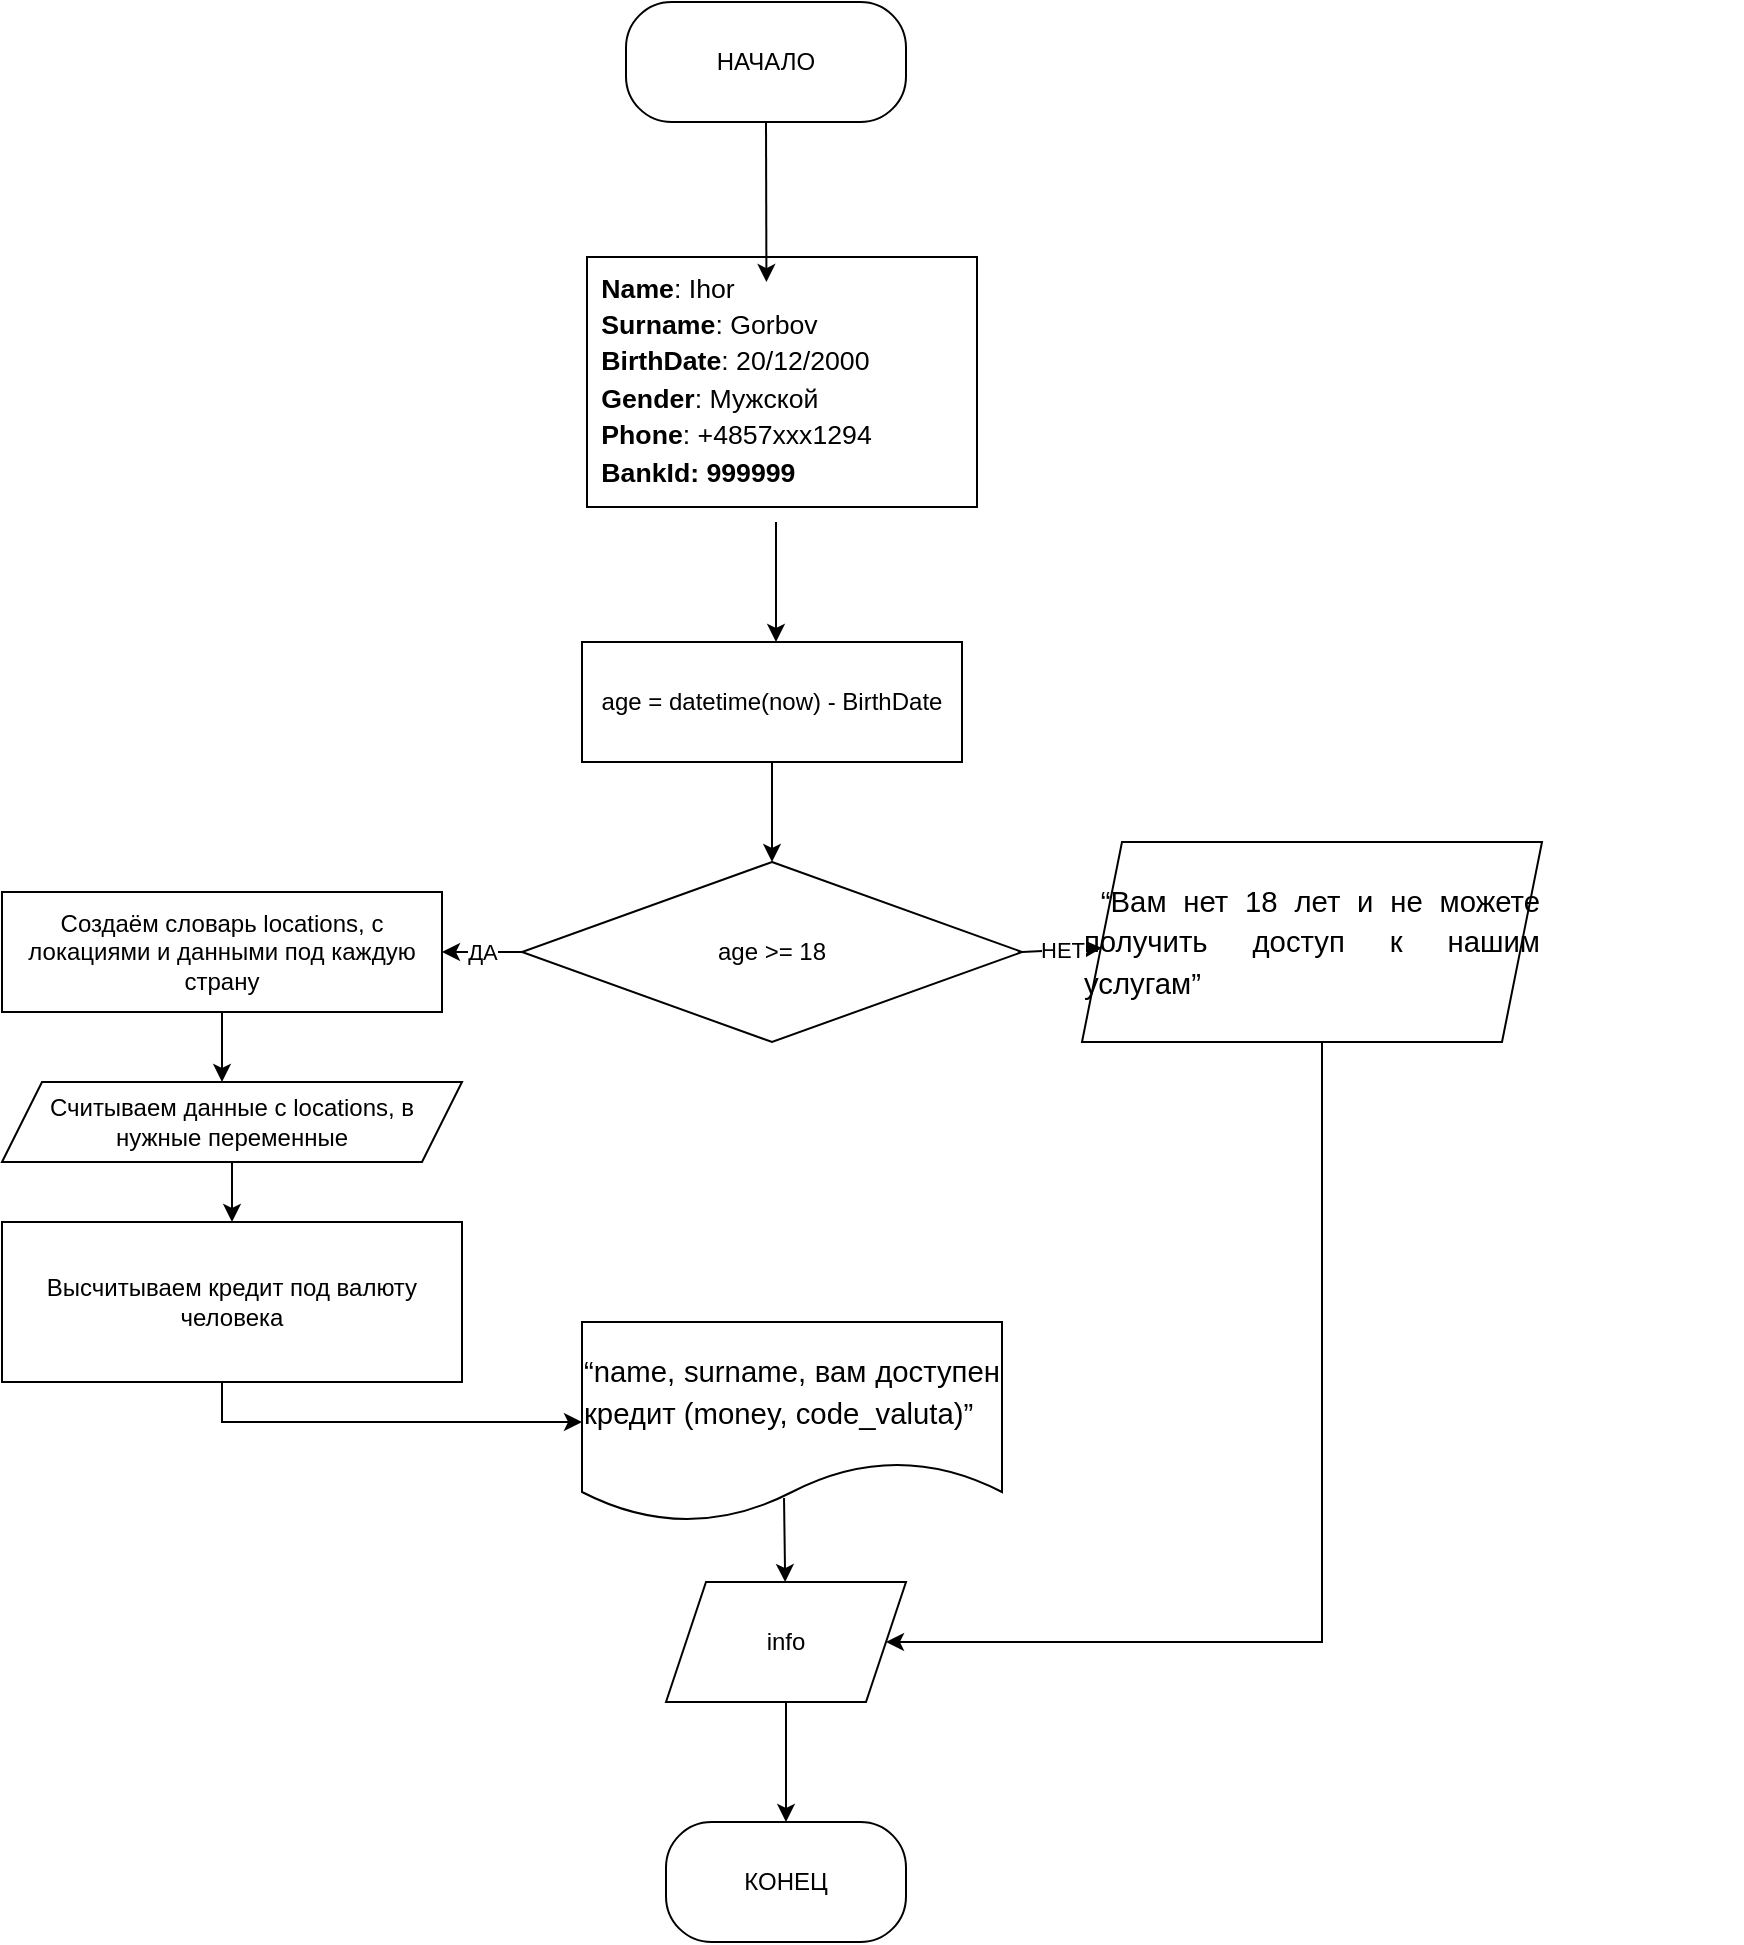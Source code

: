 <mxfile version="16.5.6" type="device"><diagram id="733eTxqGfmWwrkqT8CC8" name="Page-1"><mxGraphModel dx="1350" dy="793" grid="1" gridSize="10" guides="1" tooltips="1" connect="1" arrows="1" fold="1" page="1" pageScale="1" pageWidth="850" pageHeight="1100" math="0" shadow="0"><root><mxCell id="0"/><mxCell id="1" parent="0"/><mxCell id="EV1iL8-t-QPB-sPEIkDV-1" value="НАЧАЛО" style="rounded=1;whiteSpace=wrap;html=1;arcSize=38;" parent="1" vertex="1"><mxGeometry x="692" y="50" width="140" height="60" as="geometry"/></mxCell><mxCell id="EV1iL8-t-QPB-sPEIkDV-2" value="" style="endArrow=classic;html=1;rounded=0;exitX=0.5;exitY=1;exitDx=0;exitDy=0;entryX=0.159;entryY=0.143;entryDx=0;entryDy=0;entryPerimeter=0;" parent="1" source="EV1iL8-t-QPB-sPEIkDV-1" edge="1" target="EV1iL8-t-QPB-sPEIkDV-4"><mxGeometry width="50" height="50" relative="1" as="geometry"><mxPoint x="762" y="120" as="sourcePoint"/><mxPoint x="762" y="160" as="targetPoint"/><Array as="points"/></mxGeometry></mxCell><mxCell id="EV1iL8-t-QPB-sPEIkDV-4" value="&lt;div dir=&quot;ltr&quot; style=&quot;margin-left: 0pt&quot; id=&quot;docs-internal-guid-799b0d2e-7fff-9846-0605-0359000589e6&quot; align=&quot;left&quot;&gt;&lt;table style=&quot;border: none ; border-collapse: collapse&quot;&gt;&lt;colgroup&gt;&lt;col width=&quot;200&quot;&gt;&lt;col width=&quot;203&quot;&gt;&lt;col width=&quot;199&quot;&gt;&lt;/colgroup&gt;&lt;tbody&gt;&lt;tr style=&quot;height: 78.317pt&quot;&gt;&lt;td style=&quot;border-left: solid #000000 0.75pt ; border-right: solid #000000 0.75pt ; border-bottom: solid #000000 0.75pt ; border-top: solid #000000 0.75pt ; vertical-align: top ; padding: 5pt 5pt 5pt 5pt ; overflow: hidden ; overflow-wrap: break-word&quot;&gt;&lt;p dir=&quot;ltr&quot; style=&quot;line-height: 1.38 ; text-align: justify ; margin-top: 0pt ; margin-bottom: 0pt&quot;&gt;&lt;span style=&quot;font-size: 10pt ; font-family: &amp;#34;arial&amp;#34; ; color: rgb(0 , 0 , 0) ; background-color: transparent ; font-weight: 700 ; font-style: normal ; font-variant: normal ; text-decoration: none ; vertical-align: baseline&quot;&gt;Name&lt;/span&gt;&lt;span style=&quot;font-size: 10pt ; font-family: &amp;#34;arial&amp;#34; ; color: rgb(0 , 0 , 0) ; background-color: transparent ; font-weight: 400 ; font-style: normal ; font-variant: normal ; text-decoration: none ; vertical-align: baseline&quot;&gt;: Ihor&lt;br&gt;&lt;/span&gt;&lt;/p&gt;&lt;p dir=&quot;ltr&quot; style=&quot;line-height: 1.38 ; text-align: justify ; margin-top: 0pt ; margin-bottom: 0pt&quot;&gt;&lt;span style=&quot;font-size: 10pt ; font-family: &amp;#34;arial&amp;#34; ; color: rgb(0 , 0 , 0) ; background-color: transparent ; font-weight: 700 ; font-style: normal ; font-variant: normal ; text-decoration: none ; vertical-align: baseline&quot;&gt;Surname&lt;/span&gt;&lt;span style=&quot;font-size: 10pt ; font-family: &amp;#34;arial&amp;#34; ; color: rgb(0 , 0 , 0) ; background-color: transparent ; font-weight: 400 ; font-style: normal ; font-variant: normal ; text-decoration: none ; vertical-align: baseline&quot;&gt;: Gorbov&lt;br&gt;&lt;/span&gt;&lt;/p&gt;&lt;p dir=&quot;ltr&quot; style=&quot;line-height: 1.38 ; text-align: justify ; margin-top: 0pt ; margin-bottom: 0pt&quot;&gt;&lt;span style=&quot;font-size: 10pt ; font-family: &amp;#34;arial&amp;#34; ; color: rgb(0 , 0 , 0) ; background-color: transparent ; font-weight: 700 ; font-style: normal ; font-variant: normal ; text-decoration: none ; vertical-align: baseline&quot;&gt;BirthDate&lt;/span&gt;&lt;span style=&quot;font-size: 10pt ; font-family: &amp;#34;arial&amp;#34; ; color: rgb(0 , 0 , 0) ; background-color: transparent ; font-weight: 400 ; font-style: normal ; font-variant: normal ; text-decoration: none ; vertical-align: baseline&quot;&gt;: 20/12/2000&lt;br&gt;&lt;/span&gt;&lt;/p&gt;&lt;p dir=&quot;ltr&quot; style=&quot;line-height: 1.38 ; text-align: justify ; margin-top: 0pt ; margin-bottom: 0pt&quot;&gt;&lt;span style=&quot;font-size: 10pt ; font-family: &amp;#34;arial&amp;#34; ; color: rgb(0 , 0 , 0) ; background-color: transparent ; font-weight: 700 ; font-style: normal ; font-variant: normal ; text-decoration: none ; vertical-align: baseline&quot;&gt;Gender&lt;/span&gt;&lt;span style=&quot;font-size: 10pt ; font-family: &amp;#34;arial&amp;#34; ; color: rgb(0 , 0 , 0) ; background-color: transparent ; font-weight: 400 ; font-style: normal ; font-variant: normal ; text-decoration: none ; vertical-align: baseline&quot;&gt;: Мужской&lt;br&gt;&lt;/span&gt;&lt;/p&gt;&lt;p dir=&quot;ltr&quot; style=&quot;line-height: 1.38 ; text-align: justify ; margin-top: 0pt ; margin-bottom: 0pt&quot;&gt;&lt;span style=&quot;font-size: 10pt ; font-family: &amp;#34;arial&amp;#34; ; color: rgb(0 , 0 , 0) ; background-color: transparent ; font-weight: 700 ; font-style: normal ; font-variant: normal ; text-decoration: none ; vertical-align: baseline&quot;&gt;Phone&lt;/span&gt;&lt;span style=&quot;font-size: 10pt ; font-family: &amp;#34;arial&amp;#34; ; color: rgb(0 , 0 , 0) ; background-color: transparent ; font-weight: 400 ; font-style: normal ; font-variant: normal ; text-decoration: none ; vertical-align: baseline&quot;&gt;: &lt;/span&gt;&lt;span style=&quot;font-size: 10pt ; font-family: &amp;#34;arial&amp;#34; ; color: rgb(0 , 0 , 0) ; background-color: transparent ; font-weight: 400 ; font-style: normal ; font-variant: normal ; text-decoration: none ; vertical-align: baseline&quot;&gt;+4857xxx1294&lt;/span&gt;&lt;/p&gt;&lt;p dir=&quot;ltr&quot; style=&quot;line-height: 1.38 ; text-align: justify ; margin-top: 0pt ; margin-bottom: 0pt&quot;&gt;&lt;span style=&quot;font-size: 10pt ; font-family: &amp;#34;arial&amp;#34; ; color: rgb(0 , 0 , 0) ; background-color: transparent ; font-weight: 700 ; font-style: normal ; font-variant: normal ; text-decoration: none ; vertical-align: baseline&quot;&gt;BankId: 999999&lt;/span&gt;&lt;/p&gt;&lt;/td&gt;&lt;/tr&gt;&lt;/tbody&gt;&lt;/table&gt;&lt;/div&gt;" style="text;whiteSpace=wrap;html=1;" parent="1" vertex="1"><mxGeometry x="670" y="170" width="580" height="140" as="geometry"/></mxCell><mxCell id="EV1iL8-t-QPB-sPEIkDV-5" value="" style="endArrow=classic;html=1;rounded=0;" parent="1" edge="1"><mxGeometry width="50" height="50" relative="1" as="geometry"><mxPoint x="767" y="310" as="sourcePoint"/><mxPoint x="767" y="370" as="targetPoint"/><Array as="points"/></mxGeometry></mxCell><mxCell id="EV1iL8-t-QPB-sPEIkDV-7" value="age &amp;gt;= 18" style="rhombus;whiteSpace=wrap;html=1;" parent="1" vertex="1"><mxGeometry x="640" y="480" width="250" height="90" as="geometry"/></mxCell><mxCell id="EV1iL8-t-QPB-sPEIkDV-9" value="НЕТ" style="endArrow=classic;html=1;rounded=0;exitX=1;exitY=0.5;exitDx=0;exitDy=0;" parent="1" source="EV1iL8-t-QPB-sPEIkDV-7" edge="1"><mxGeometry width="50" height="50" relative="1" as="geometry"><mxPoint x="780" y="430" as="sourcePoint"/><mxPoint x="930" y="523" as="targetPoint"/></mxGeometry></mxCell><mxCell id="EV1iL8-t-QPB-sPEIkDV-10" value="age = datetime(now) - BirthDate" style="rounded=0;whiteSpace=wrap;html=1;" parent="1" vertex="1"><mxGeometry x="670" y="370" width="190" height="60" as="geometry"/></mxCell><mxCell id="EV1iL8-t-QPB-sPEIkDV-11" value="" style="endArrow=classic;html=1;rounded=0;exitX=0.5;exitY=1;exitDx=0;exitDy=0;entryX=0.5;entryY=0;entryDx=0;entryDy=0;" parent="1" source="EV1iL8-t-QPB-sPEIkDV-10" target="EV1iL8-t-QPB-sPEIkDV-7" edge="1"><mxGeometry width="50" height="50" relative="1" as="geometry"><mxPoint x="780" y="460" as="sourcePoint"/><mxPoint x="830" y="410" as="targetPoint"/></mxGeometry></mxCell><mxCell id="EV1iL8-t-QPB-sPEIkDV-20" value="&lt;p dir=&quot;ltr&quot; style=&quot;line-height: 1.38 ; text-align: justify ; margin-top: 0pt ; margin-bottom: 0pt&quot; id=&quot;docs-internal-guid-23132471-7fff-fc92-dcba-04f23711ecb3&quot;&gt;&lt;span style=&quot;font-size: 11pt ; font-family: &amp;#34;arial&amp;#34; ; color: rgb(0 , 0 , 0) ; background-color: transparent ; font-weight: 400 ; font-style: normal ; font-variant: normal ; text-decoration: none ; vertical-align: baseline&quot;&gt;“name, surname, вам доступен кредит (money, code_valuta)”&lt;/span&gt;&lt;/p&gt;" style="shape=document;whiteSpace=wrap;html=1;boundedLbl=1;" parent="1" vertex="1"><mxGeometry x="670" y="710" width="210" height="100" as="geometry"/></mxCell><mxCell id="EV1iL8-t-QPB-sPEIkDV-21" value="" style="endArrow=classic;html=1;rounded=0;exitX=0.481;exitY=0.88;exitDx=0;exitDy=0;exitPerimeter=0;" parent="1" source="EV1iL8-t-QPB-sPEIkDV-20" target="EV1iL8-t-QPB-sPEIkDV-22" edge="1"><mxGeometry width="50" height="50" relative="1" as="geometry"><mxPoint x="780" y="670" as="sourcePoint"/><mxPoint x="480" y="880" as="targetPoint"/></mxGeometry></mxCell><mxCell id="EV1iL8-t-QPB-sPEIkDV-23" style="edgeStyle=orthogonalEdgeStyle;rounded=0;orthogonalLoop=1;jettySize=auto;html=1;" parent="1" source="EV1iL8-t-QPB-sPEIkDV-22" target="EV1iL8-t-QPB-sPEIkDV-24" edge="1"><mxGeometry relative="1" as="geometry"><mxPoint x="484" y="950" as="targetPoint"/></mxGeometry></mxCell><mxCell id="EV1iL8-t-QPB-sPEIkDV-22" value="info" style="shape=parallelogram;perimeter=parallelogramPerimeter;whiteSpace=wrap;html=1;fixedSize=1;" parent="1" vertex="1"><mxGeometry x="712" y="840" width="120" height="60" as="geometry"/></mxCell><mxCell id="EV1iL8-t-QPB-sPEIkDV-24" value="КОНЕЦ" style="rounded=1;whiteSpace=wrap;html=1;arcSize=38;" parent="1" vertex="1"><mxGeometry x="712" y="960" width="120" height="60" as="geometry"/></mxCell><mxCell id="EV1iL8-t-QPB-sPEIkDV-25" value="" style="endArrow=classic;html=1;rounded=0;entryX=1;entryY=0.5;entryDx=0;entryDy=0;" parent="1" edge="1" target="EV1iL8-t-QPB-sPEIkDV-22"><mxGeometry width="50" height="50" relative="1" as="geometry"><mxPoint x="1040" y="570" as="sourcePoint"/><mxPoint x="770" y="930" as="targetPoint"/><Array as="points"><mxPoint x="1040" y="870"/></Array></mxGeometry></mxCell><mxCell id="EV1iL8-t-QPB-sPEIkDV-28" value="ДА" style="endArrow=classic;html=1;rounded=0;exitX=0;exitY=0.5;exitDx=0;exitDy=0;" parent="1" source="EV1iL8-t-QPB-sPEIkDV-7" edge="1"><mxGeometry width="50" height="50" relative="1" as="geometry"><mxPoint x="770" y="510" as="sourcePoint"/><mxPoint x="600" y="525" as="targetPoint"/></mxGeometry></mxCell><mxCell id="EV1iL8-t-QPB-sPEIkDV-29" value="Создаём словарь locations, с локациями и данными под каждую страну " style="rounded=0;whiteSpace=wrap;html=1;" parent="1" vertex="1"><mxGeometry x="380" y="495" width="220" height="60" as="geometry"/></mxCell><mxCell id="EV1iL8-t-QPB-sPEIkDV-30" value="" style="endArrow=classic;html=1;rounded=0;exitX=0.5;exitY=1;exitDx=0;exitDy=0;" parent="1" source="EV1iL8-t-QPB-sPEIkDV-29" edge="1"><mxGeometry width="50" height="50" relative="1" as="geometry"><mxPoint x="770" y="560" as="sourcePoint"/><mxPoint x="490" y="590" as="targetPoint"/></mxGeometry></mxCell><mxCell id="EV1iL8-t-QPB-sPEIkDV-31" value="" style="endArrow=classic;html=1;rounded=0;entryX=0;entryY=0.5;entryDx=0;entryDy=0;" parent="1" target="EV1iL8-t-QPB-sPEIkDV-20" edge="1"><mxGeometry width="50" height="50" relative="1" as="geometry"><mxPoint x="490" y="740" as="sourcePoint"/><mxPoint x="490" y="720" as="targetPoint"/><Array as="points"><mxPoint x="490" y="760"/></Array></mxGeometry></mxCell><mxCell id="A04X5lzaXdw-OQZw_tvW-1" value="&lt;p dir=&quot;ltr&quot; style=&quot;line-height: 1.38 ; text-align: justify ; margin-top: 0pt ; margin-bottom: 0pt&quot; id=&quot;docs-internal-guid-6df5baa2-7fff-aed2-f504-182614b42c5c&quot;&gt;&lt;span style=&quot;font-size: 11pt ; font-family: &amp;quot;arial&amp;quot; ; color: rgb(0 , 0 , 0) ; background-color: transparent ; font-weight: 400 ; font-style: normal ; font-variant: normal ; text-decoration: none ; vertical-align: baseline&quot;&gt;&amp;nbsp;“Вам нет 18 лет и не можете получить доступ к нашим услугам”&lt;/span&gt;&lt;/p&gt;" style="shape=parallelogram;perimeter=parallelogramPerimeter;whiteSpace=wrap;html=1;fixedSize=1;" vertex="1" parent="1"><mxGeometry x="920" y="470" width="230" height="100" as="geometry"/></mxCell><mxCell id="A04X5lzaXdw-OQZw_tvW-5" value="Считываем данные с locations, в нужные переменные" style="shape=parallelogram;perimeter=parallelogramPerimeter;whiteSpace=wrap;html=1;fixedSize=1;" vertex="1" parent="1"><mxGeometry x="380" y="590" width="230" height="40" as="geometry"/></mxCell><mxCell id="A04X5lzaXdw-OQZw_tvW-6" value="" style="endArrow=classic;html=1;rounded=0;exitX=0.5;exitY=1;exitDx=0;exitDy=0;" edge="1" parent="1" source="A04X5lzaXdw-OQZw_tvW-5" target="A04X5lzaXdw-OQZw_tvW-8"><mxGeometry width="50" height="50" relative="1" as="geometry"><mxPoint x="660" y="640" as="sourcePoint"/><mxPoint x="495" y="660" as="targetPoint"/></mxGeometry></mxCell><mxCell id="A04X5lzaXdw-OQZw_tvW-8" value="Высчитываем кредит под валюту человека" style="rounded=0;whiteSpace=wrap;html=1;" vertex="1" parent="1"><mxGeometry x="380" y="660" width="230" height="80" as="geometry"/></mxCell></root></mxGraphModel></diagram></mxfile>